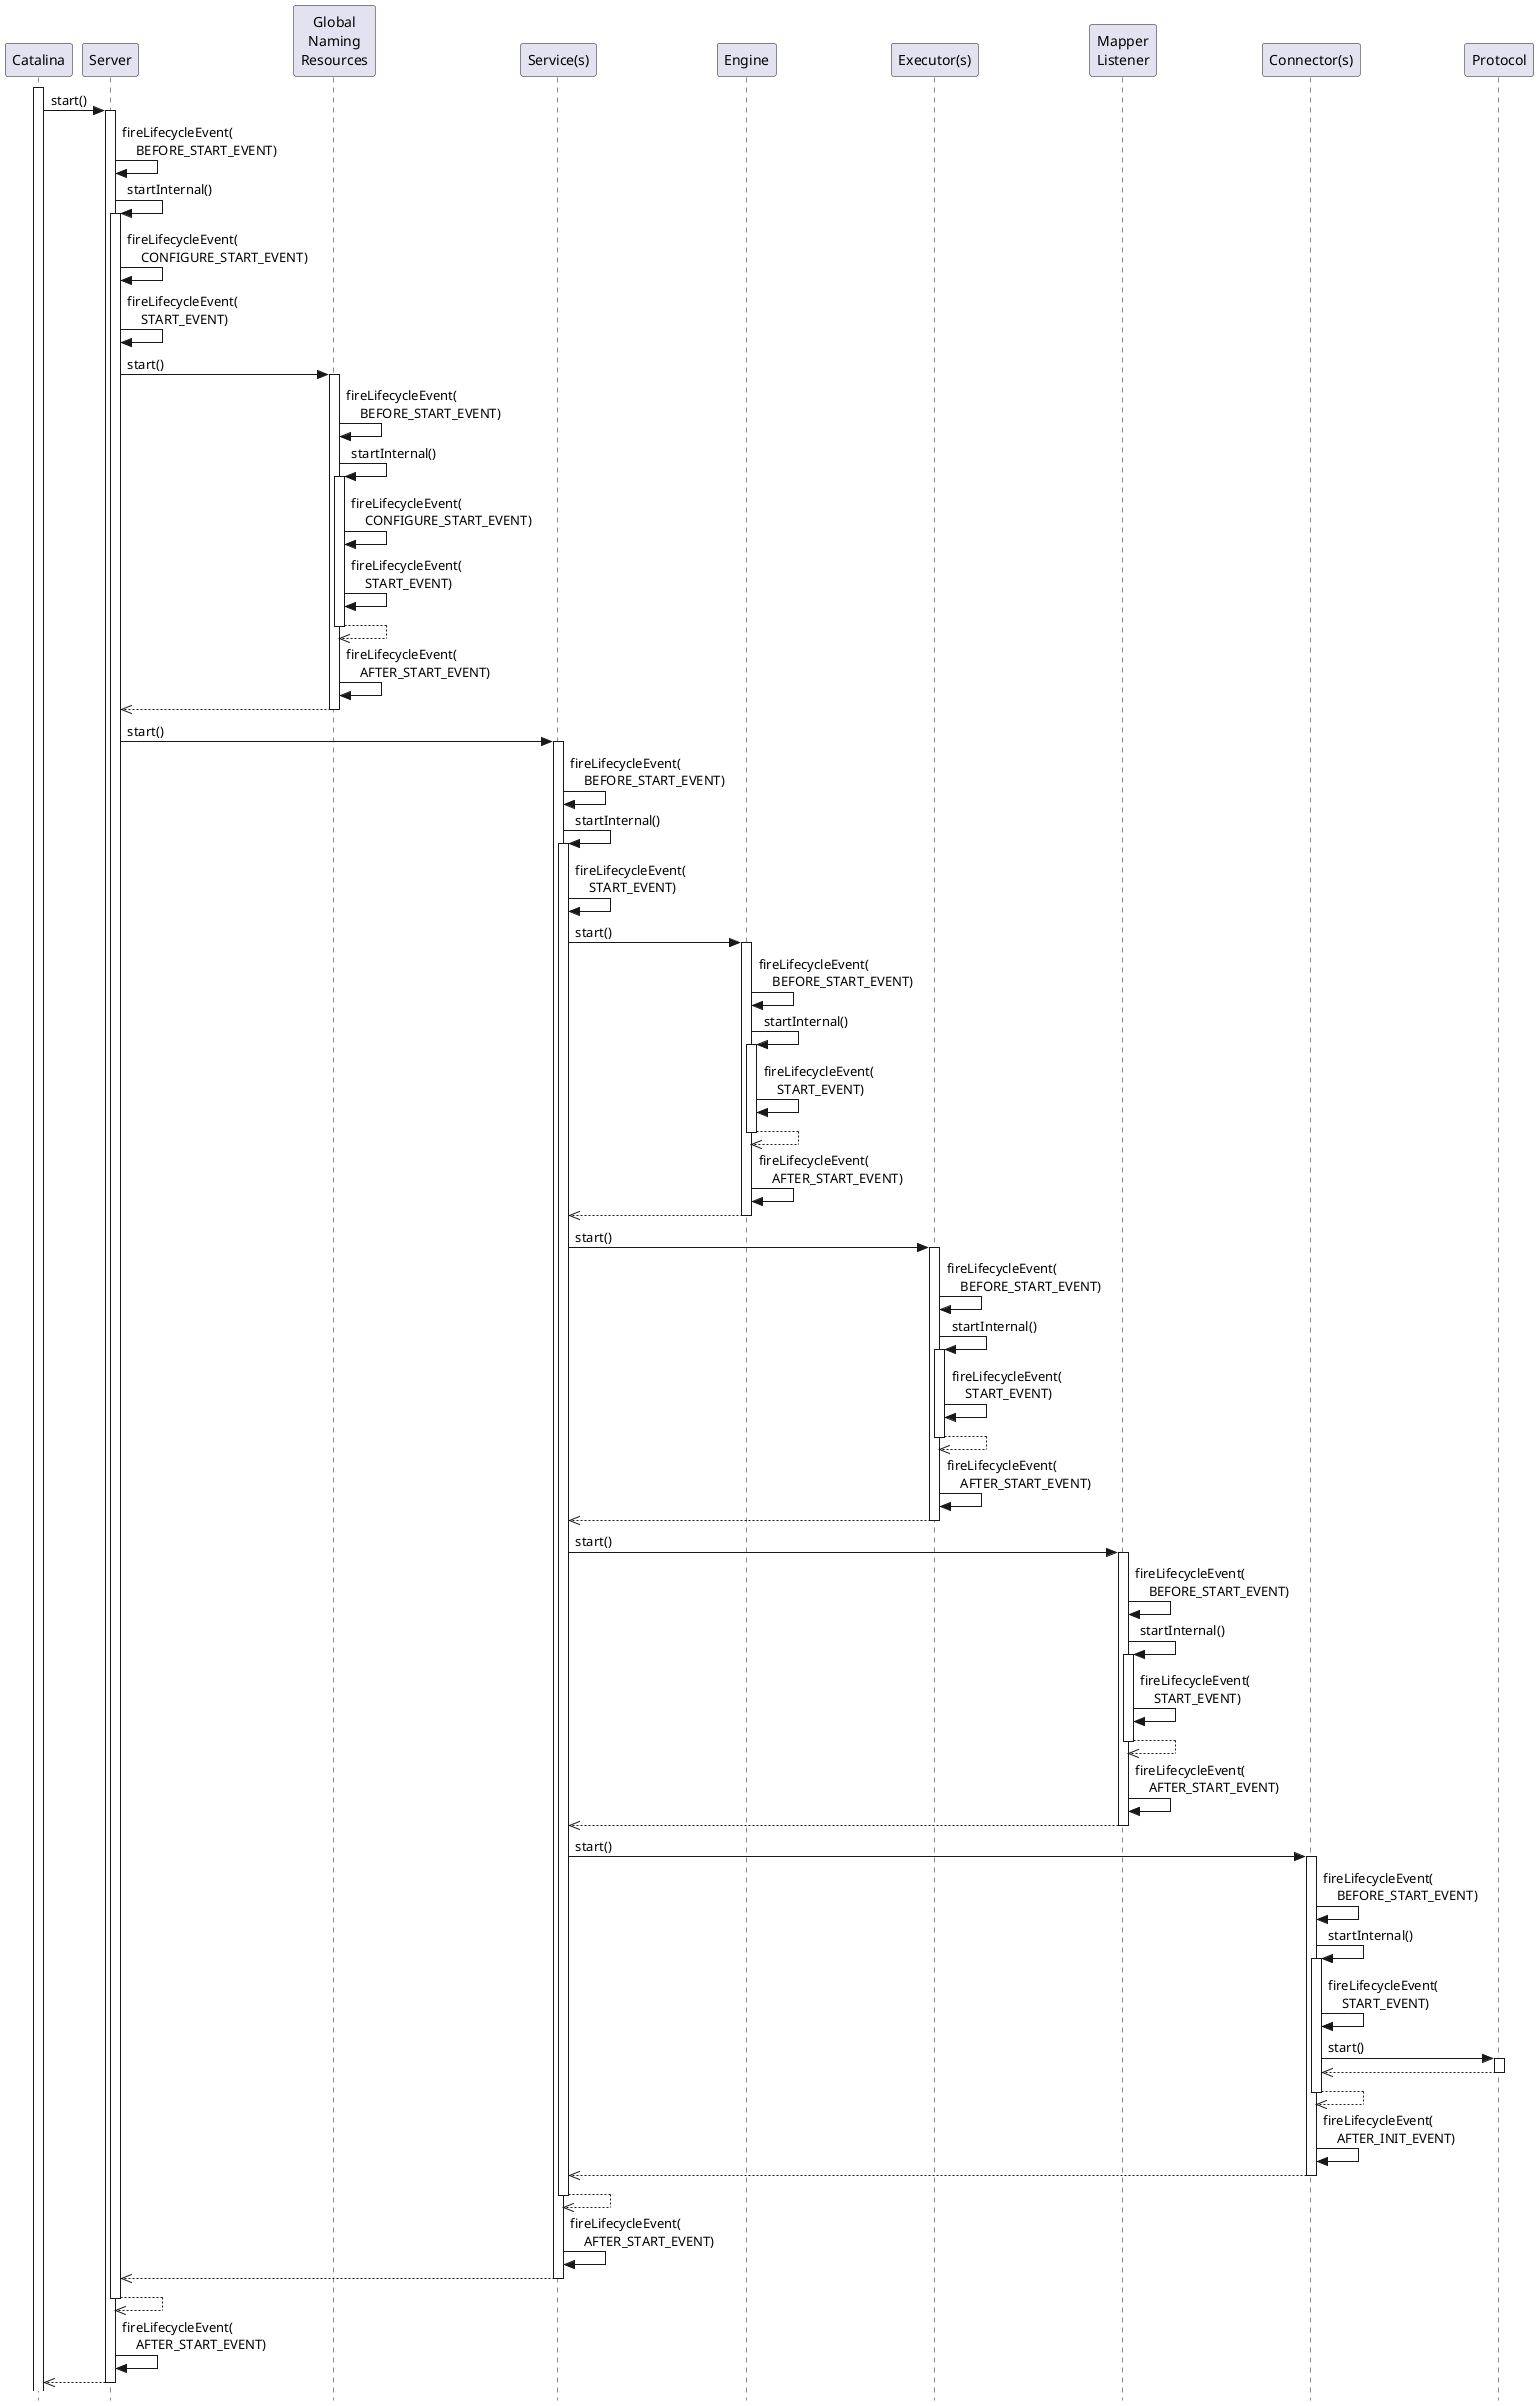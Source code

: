 @startuml

' Licensed to the Apache Software Foundation (ASF) under one or more
' contributor license agreements.  See the NOTICE file distributed with
' this work for additional information regarding copyright ownership.
' The ASF licenses this file to You under the Apache License, Version 2.0
' (the "License"); you may not use this file except in compliance with
' the License.  You may obtain a copy of the License at
'
'     http://www.apache.org/licenses/LICENSE-2.0
'
' Unless required by applicable law or agreed to in writing, software
' distributed under the License is distributed on an "AS IS" BASIS,
' WITHOUT WARRANTIES OR CONDITIONS OF ANY KIND, either express or implied.
' See the License for the specific language governing permissions and
' limitations under the License.

hide footbox
skinparam style strictuml

activate Catalina

Catalina -> Server ++: start()

Server -> Server: fireLifecycleEvent(\n    BEFORE_START_EVENT)

Server -> Server ++: startInternal()

Server -> Server: fireLifecycleEvent(\n    CONFIGURE_START_EVENT)
Server -> Server: fireLifecycleEvent(\n    START_EVENT)

Server -> "Global\nNaming\nResources" as GNR ++: start()

GNR -> GNR: fireLifecycleEvent(\n    BEFORE_START_EVENT)
GNR -> GNR ++: startInternal()

GNR -> GNR: fireLifecycleEvent(\n    CONFIGURE_START_EVENT)
GNR -> GNR: fireLifecycleEvent(\n    START_EVENT)

GNR -->> GNR
deactivate GNR

GNR -> GNR: fireLifecycleEvent(\n    AFTER_START_EVENT)

Server  <<-- GNR
deactivate GNR

Server -> "Service(s)" as Services ++: start()

Services -> Services: fireLifecycleEvent(\n    BEFORE_START_EVENT)

Services -> Services ++: startInternal()

Services -> Services: fireLifecycleEvent(\n    START_EVENT)

Services -> Engine ++: start()

Engine -> Engine: fireLifecycleEvent(\n    BEFORE_START_EVENT)

Engine -> Engine ++: startInternal()

Engine -> Engine: fireLifecycleEvent(\n    START_EVENT)

Engine -->> Engine
deactivate Engine

Engine -> Engine: fireLifecycleEvent(\n    AFTER_START_EVENT)

Services <<-- Engine
deactivate Engine

Services -> "Executor(s)" as Executors ++: start()

Executors -> Executors: fireLifecycleEvent(\n    BEFORE_START_EVENT)

Executors -> Executors ++: startInternal()

Executors -> Executors: fireLifecycleEvent(\n    START_EVENT)

Executors -->> Executors
deactivate Executors

Executors -> Executors: fireLifecycleEvent(\n    AFTER_START_EVENT)

Services <<-- Executors
deactivate Executors

Services -> "Mapper\nListener" as MapperListener ++: start()

MapperListener -> MapperListener: fireLifecycleEvent(\n    BEFORE_START_EVENT)

MapperListener -> MapperListener ++: startInternal()

MapperListener -> MapperListener: fireLifecycleEvent(\n    START_EVENT)

MapperListener -->> MapperListener
deactivate MapperListener

MapperListener -> MapperListener: fireLifecycleEvent(\n    AFTER_START_EVENT)

Services <<-- MapperListener
deactivate MapperListener

Services -> "Connector(s)" as Connectors ++: start()

Connectors -> Connectors: fireLifecycleEvent(\n    BEFORE_START_EVENT)
Connectors -> Connectors ++: startInternal()

Connectors -> Connectors: fireLifecycleEvent(\n    START_EVENT)

Connectors -> Protocol ++: start()
Connectors <<-- Protocol
deactivate Protocol

Connectors -->> Connectors
deactivate Connectors

Connectors -> Connectors: fireLifecycleEvent(\n    AFTER_INIT_EVENT)

Services <<-- Connectors
deactivate Connectors

Services -->> Services
deactivate Services

Services -> Services: fireLifecycleEvent(\n    AFTER_START_EVENT)

Server <<-- Services
deactivate Services

Server -->> Server
deactivate Server

Server -> Server: fireLifecycleEvent(\n    AFTER_START_EVENT)

Server -->> Catalina
deactivate Server

@enduml